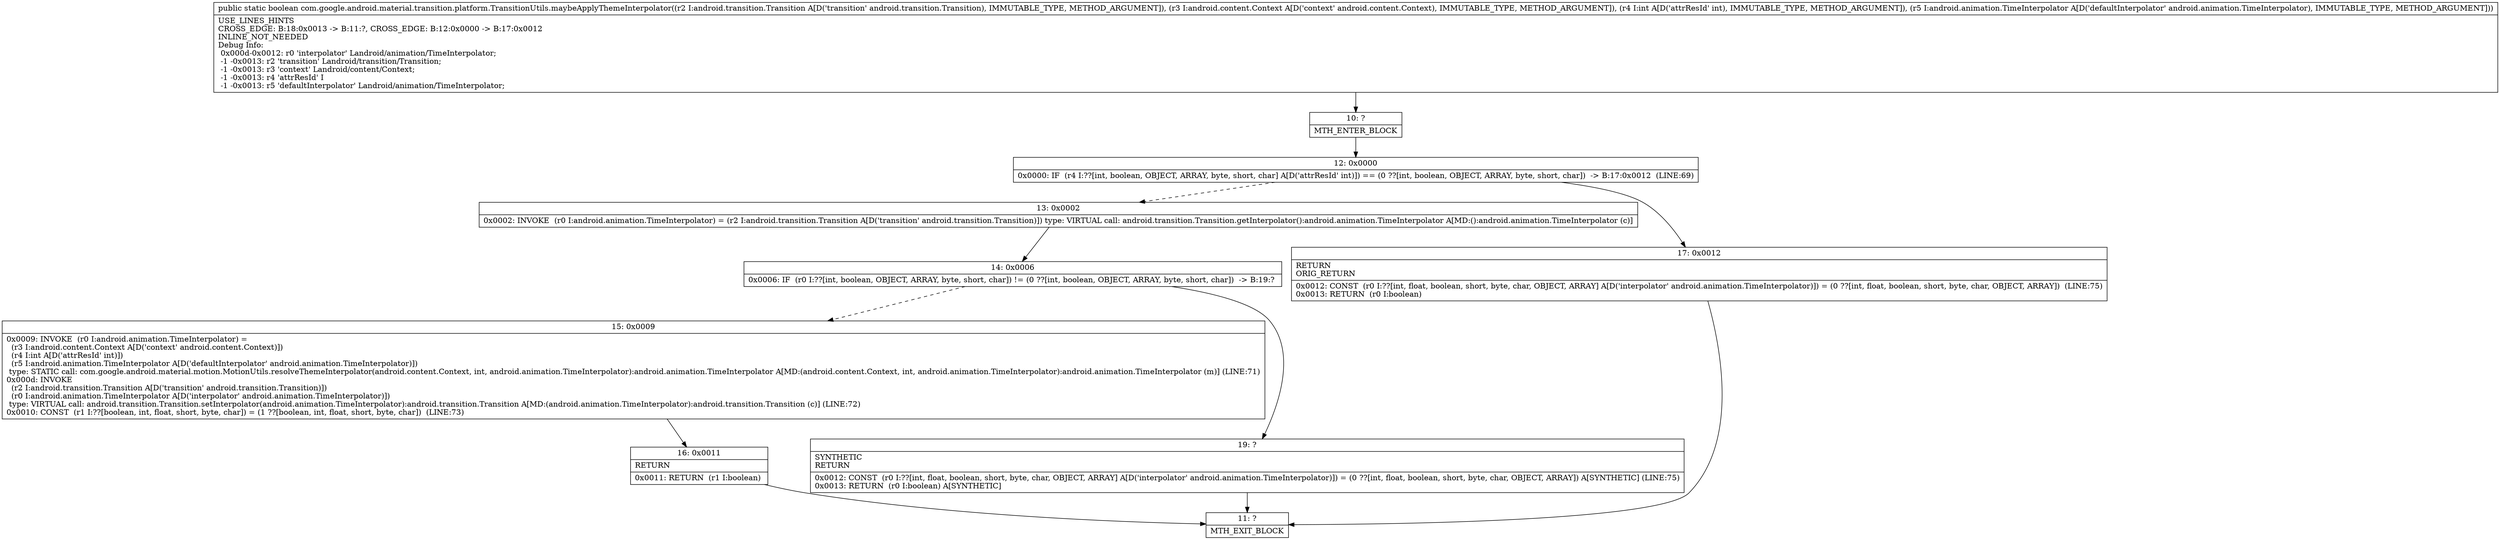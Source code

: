 digraph "CFG forcom.google.android.material.transition.platform.TransitionUtils.maybeApplyThemeInterpolator(Landroid\/transition\/Transition;Landroid\/content\/Context;ILandroid\/animation\/TimeInterpolator;)Z" {
Node_10 [shape=record,label="{10\:\ ?|MTH_ENTER_BLOCK\l}"];
Node_12 [shape=record,label="{12\:\ 0x0000|0x0000: IF  (r4 I:??[int, boolean, OBJECT, ARRAY, byte, short, char] A[D('attrResId' int)]) == (0 ??[int, boolean, OBJECT, ARRAY, byte, short, char])  \-\> B:17:0x0012  (LINE:69)\l}"];
Node_13 [shape=record,label="{13\:\ 0x0002|0x0002: INVOKE  (r0 I:android.animation.TimeInterpolator) = (r2 I:android.transition.Transition A[D('transition' android.transition.Transition)]) type: VIRTUAL call: android.transition.Transition.getInterpolator():android.animation.TimeInterpolator A[MD:():android.animation.TimeInterpolator (c)]\l}"];
Node_14 [shape=record,label="{14\:\ 0x0006|0x0006: IF  (r0 I:??[int, boolean, OBJECT, ARRAY, byte, short, char]) != (0 ??[int, boolean, OBJECT, ARRAY, byte, short, char])  \-\> B:19:? \l}"];
Node_15 [shape=record,label="{15\:\ 0x0009|0x0009: INVOKE  (r0 I:android.animation.TimeInterpolator) = \l  (r3 I:android.content.Context A[D('context' android.content.Context)])\l  (r4 I:int A[D('attrResId' int)])\l  (r5 I:android.animation.TimeInterpolator A[D('defaultInterpolator' android.animation.TimeInterpolator)])\l type: STATIC call: com.google.android.material.motion.MotionUtils.resolveThemeInterpolator(android.content.Context, int, android.animation.TimeInterpolator):android.animation.TimeInterpolator A[MD:(android.content.Context, int, android.animation.TimeInterpolator):android.animation.TimeInterpolator (m)] (LINE:71)\l0x000d: INVOKE  \l  (r2 I:android.transition.Transition A[D('transition' android.transition.Transition)])\l  (r0 I:android.animation.TimeInterpolator A[D('interpolator' android.animation.TimeInterpolator)])\l type: VIRTUAL call: android.transition.Transition.setInterpolator(android.animation.TimeInterpolator):android.transition.Transition A[MD:(android.animation.TimeInterpolator):android.transition.Transition (c)] (LINE:72)\l0x0010: CONST  (r1 I:??[boolean, int, float, short, byte, char]) = (1 ??[boolean, int, float, short, byte, char])  (LINE:73)\l}"];
Node_16 [shape=record,label="{16\:\ 0x0011|RETURN\l|0x0011: RETURN  (r1 I:boolean) \l}"];
Node_11 [shape=record,label="{11\:\ ?|MTH_EXIT_BLOCK\l}"];
Node_19 [shape=record,label="{19\:\ ?|SYNTHETIC\lRETURN\l|0x0012: CONST  (r0 I:??[int, float, boolean, short, byte, char, OBJECT, ARRAY] A[D('interpolator' android.animation.TimeInterpolator)]) = (0 ??[int, float, boolean, short, byte, char, OBJECT, ARRAY]) A[SYNTHETIC] (LINE:75)\l0x0013: RETURN  (r0 I:boolean) A[SYNTHETIC]\l}"];
Node_17 [shape=record,label="{17\:\ 0x0012|RETURN\lORIG_RETURN\l|0x0012: CONST  (r0 I:??[int, float, boolean, short, byte, char, OBJECT, ARRAY] A[D('interpolator' android.animation.TimeInterpolator)]) = (0 ??[int, float, boolean, short, byte, char, OBJECT, ARRAY])  (LINE:75)\l0x0013: RETURN  (r0 I:boolean) \l}"];
MethodNode[shape=record,label="{public static boolean com.google.android.material.transition.platform.TransitionUtils.maybeApplyThemeInterpolator((r2 I:android.transition.Transition A[D('transition' android.transition.Transition), IMMUTABLE_TYPE, METHOD_ARGUMENT]), (r3 I:android.content.Context A[D('context' android.content.Context), IMMUTABLE_TYPE, METHOD_ARGUMENT]), (r4 I:int A[D('attrResId' int), IMMUTABLE_TYPE, METHOD_ARGUMENT]), (r5 I:android.animation.TimeInterpolator A[D('defaultInterpolator' android.animation.TimeInterpolator), IMMUTABLE_TYPE, METHOD_ARGUMENT]))  | USE_LINES_HINTS\lCROSS_EDGE: B:18:0x0013 \-\> B:11:?, CROSS_EDGE: B:12:0x0000 \-\> B:17:0x0012\lINLINE_NOT_NEEDED\lDebug Info:\l  0x000d\-0x0012: r0 'interpolator' Landroid\/animation\/TimeInterpolator;\l  \-1 \-0x0013: r2 'transition' Landroid\/transition\/Transition;\l  \-1 \-0x0013: r3 'context' Landroid\/content\/Context;\l  \-1 \-0x0013: r4 'attrResId' I\l  \-1 \-0x0013: r5 'defaultInterpolator' Landroid\/animation\/TimeInterpolator;\l}"];
MethodNode -> Node_10;Node_10 -> Node_12;
Node_12 -> Node_13[style=dashed];
Node_12 -> Node_17;
Node_13 -> Node_14;
Node_14 -> Node_15[style=dashed];
Node_14 -> Node_19;
Node_15 -> Node_16;
Node_16 -> Node_11;
Node_19 -> Node_11;
Node_17 -> Node_11;
}

